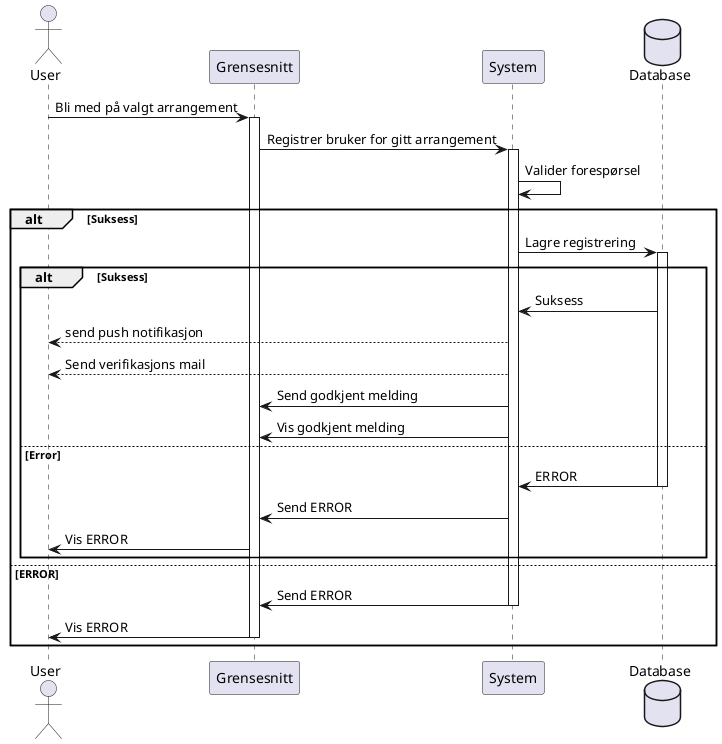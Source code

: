 @startuml
actor User
participant Grensesnitt
participant System
database Database

User -> Grensesnitt: Bli med på valgt arrangement
activate Grensesnitt
Grensesnitt -> System: Registrer bruker for gitt arrangement
activate System
System -> System: Valider forespørsel

alt Suksess
    System -> Database: Lagre registrering
    activate Database
    alt Suksess
    Database -> System: Suksess
    System --> User: send push notifikasjon
    System --> User: Send verifikasjons mail
    System -> Grensesnitt: Send godkjent melding
    System -> Grensesnitt: Vis godkjent melding

    else Error
    Database -> System: ERROR
    deactivate Database
    System -> Grensesnitt: Send ERROR
    Grensesnitt -> User: Vis ERROR
    end
else ERROR
    System -> Grensesnitt: Send ERROR
    deactivate System
    Grensesnitt -> User: Vis ERROR
    deactivate Grensesnitt
end
@enduml